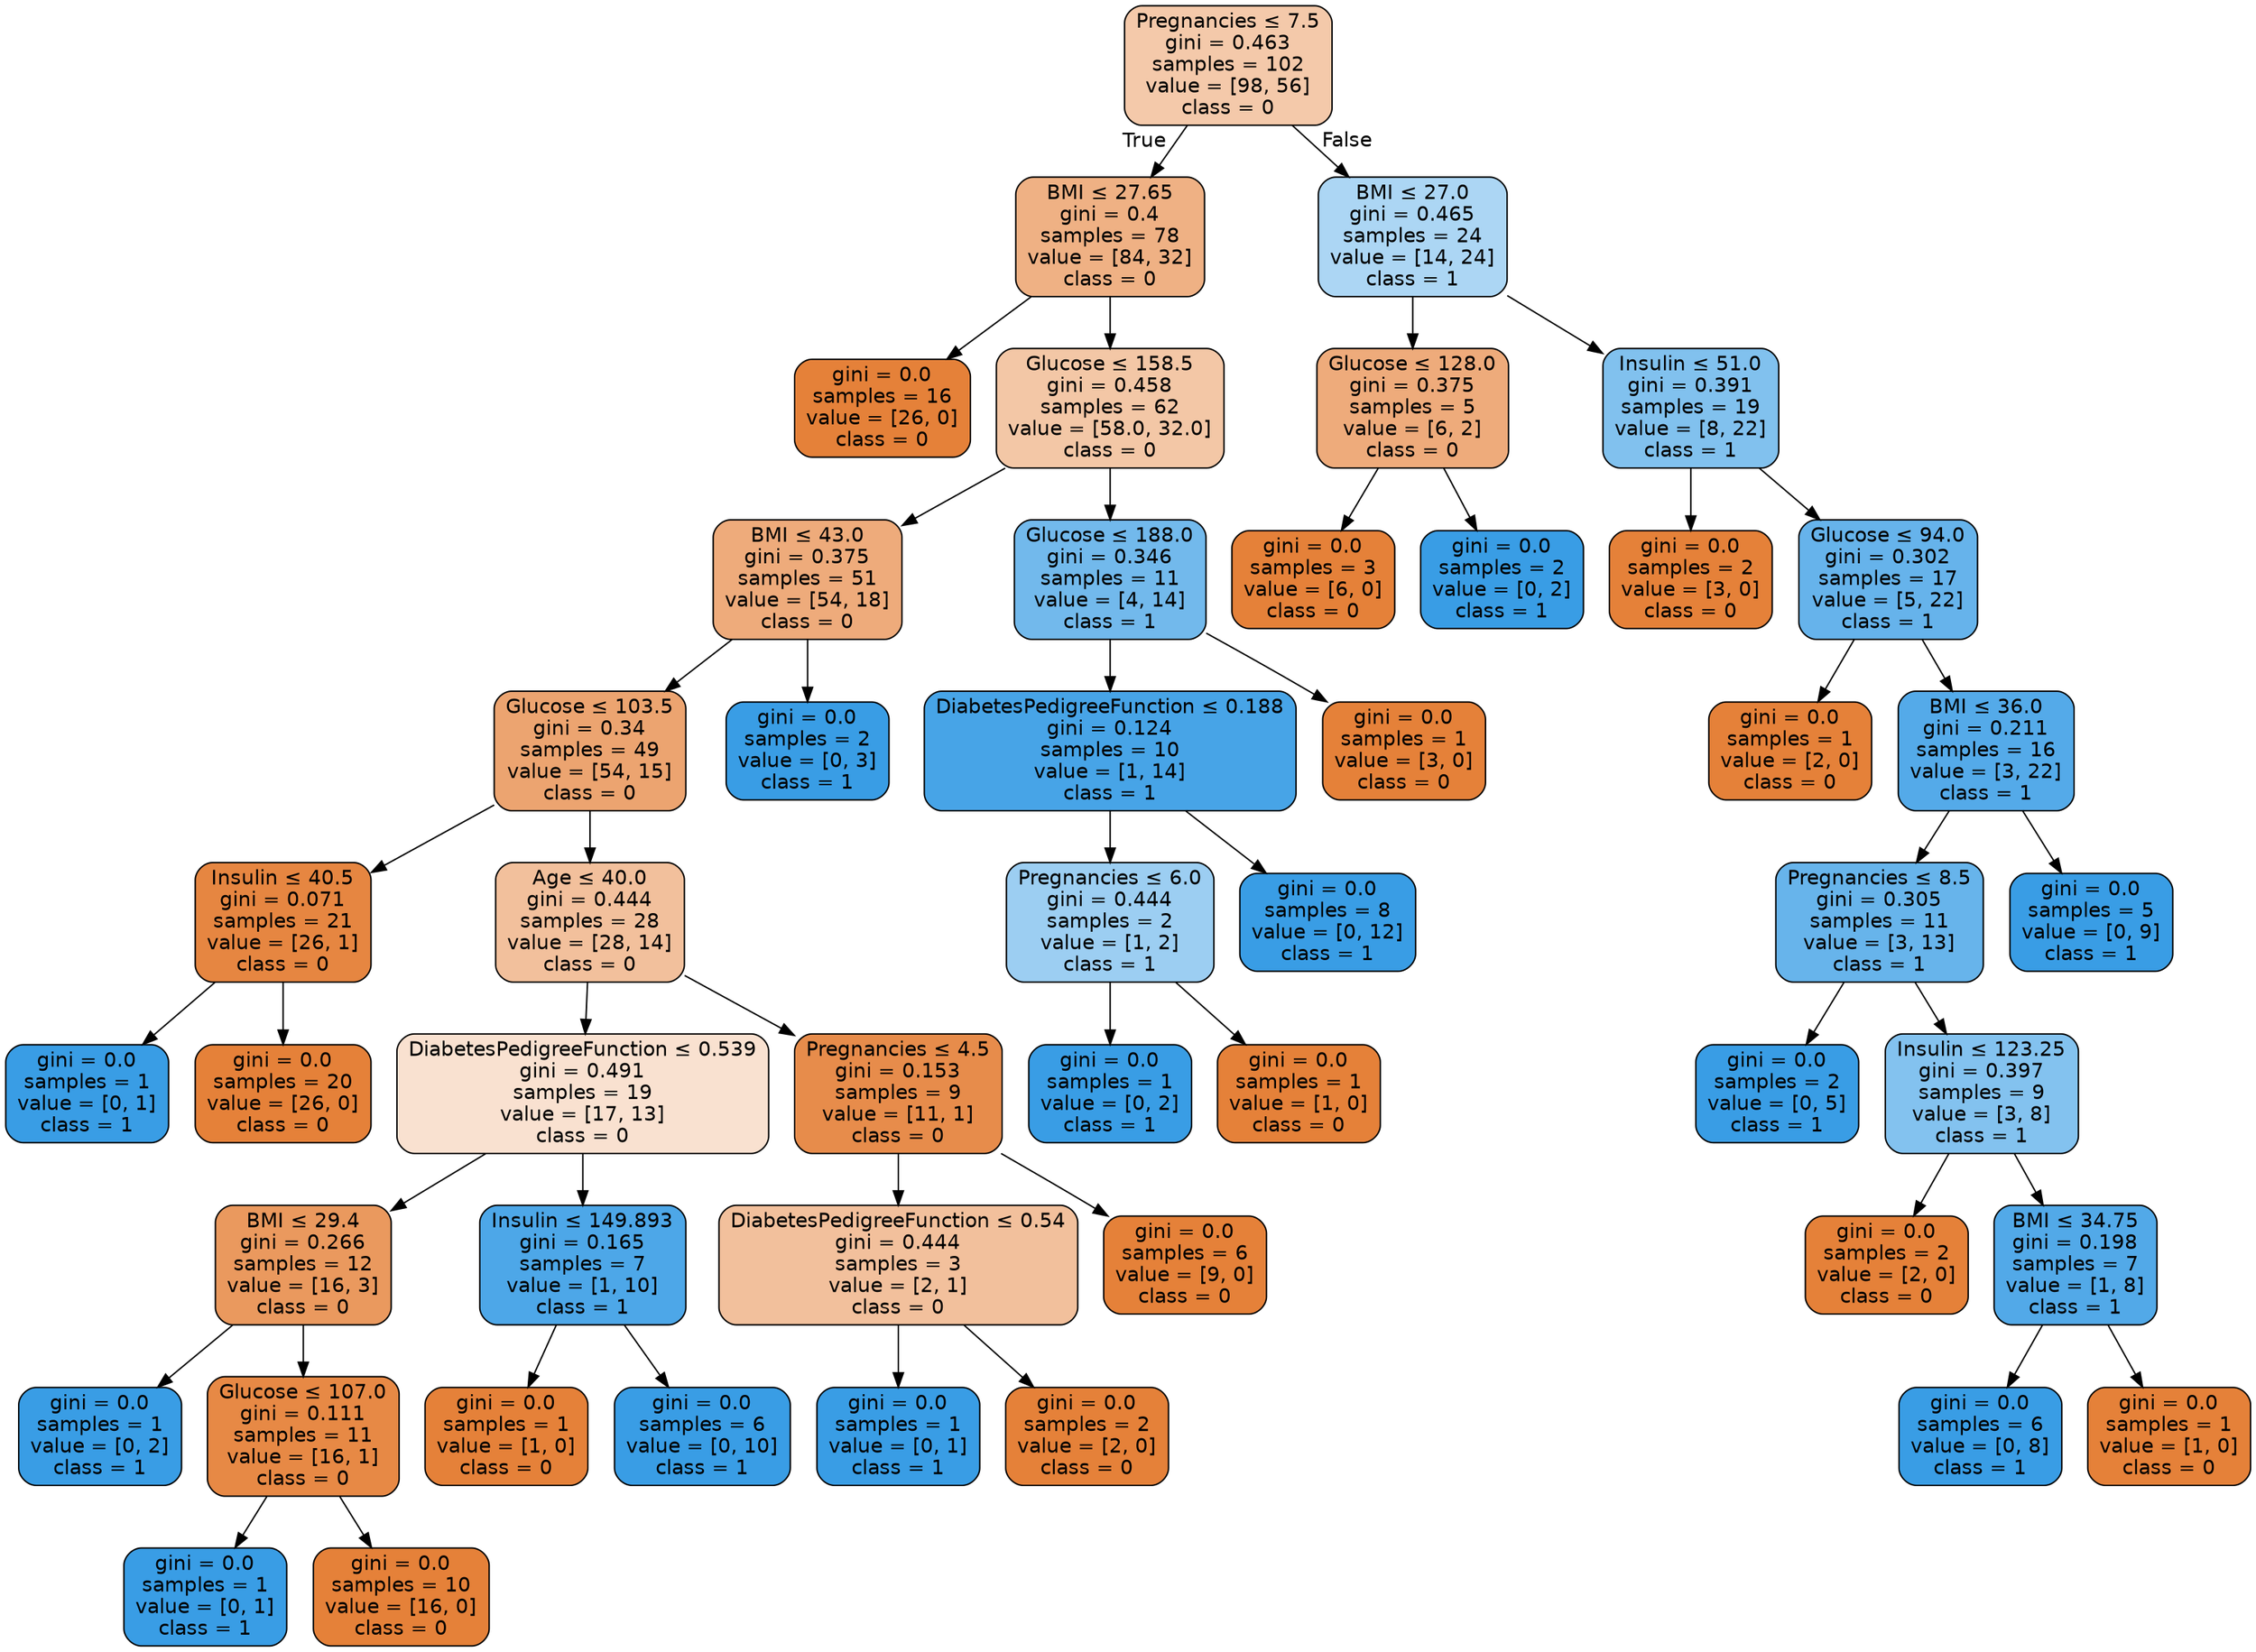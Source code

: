 digraph Tree {
node [shape=box, style="filled, rounded", color="black", fontname="helvetica"] ;
edge [fontname="helvetica"] ;
0 [label=<Pregnancies &le; 7.5<br/>gini = 0.463<br/>samples = 102<br/>value = [98, 56]<br/>class = 0>, fillcolor="#f4c9aa"] ;
1 [label=<BMI &le; 27.65<br/>gini = 0.4<br/>samples = 78<br/>value = [84, 32]<br/>class = 0>, fillcolor="#efb184"] ;
0 -> 1 [labeldistance=2.5, labelangle=45, headlabel="True"] ;
2 [label=<gini = 0.0<br/>samples = 16<br/>value = [26, 0]<br/>class = 0>, fillcolor="#e58139"] ;
1 -> 2 ;
3 [label=<Glucose &le; 158.5<br/>gini = 0.458<br/>samples = 62<br/>value = [58.0, 32.0]<br/>class = 0>, fillcolor="#f3c7a6"] ;
1 -> 3 ;
4 [label=<BMI &le; 43.0<br/>gini = 0.375<br/>samples = 51<br/>value = [54, 18]<br/>class = 0>, fillcolor="#eeab7b"] ;
3 -> 4 ;
5 [label=<Glucose &le; 103.5<br/>gini = 0.34<br/>samples = 49<br/>value = [54, 15]<br/>class = 0>, fillcolor="#eca470"] ;
4 -> 5 ;
6 [label=<Insulin &le; 40.5<br/>gini = 0.071<br/>samples = 21<br/>value = [26, 1]<br/>class = 0>, fillcolor="#e68641"] ;
5 -> 6 ;
7 [label=<gini = 0.0<br/>samples = 1<br/>value = [0, 1]<br/>class = 1>, fillcolor="#399de5"] ;
6 -> 7 ;
8 [label=<gini = 0.0<br/>samples = 20<br/>value = [26, 0]<br/>class = 0>, fillcolor="#e58139"] ;
6 -> 8 ;
9 [label=<Age &le; 40.0<br/>gini = 0.444<br/>samples = 28<br/>value = [28, 14]<br/>class = 0>, fillcolor="#f2c09c"] ;
5 -> 9 ;
10 [label=<DiabetesPedigreeFunction &le; 0.539<br/>gini = 0.491<br/>samples = 19<br/>value = [17, 13]<br/>class = 0>, fillcolor="#f9e1d0"] ;
9 -> 10 ;
11 [label=<BMI &le; 29.4<br/>gini = 0.266<br/>samples = 12<br/>value = [16, 3]<br/>class = 0>, fillcolor="#ea995e"] ;
10 -> 11 ;
12 [label=<gini = 0.0<br/>samples = 1<br/>value = [0, 2]<br/>class = 1>, fillcolor="#399de5"] ;
11 -> 12 ;
13 [label=<Glucose &le; 107.0<br/>gini = 0.111<br/>samples = 11<br/>value = [16, 1]<br/>class = 0>, fillcolor="#e78945"] ;
11 -> 13 ;
14 [label=<gini = 0.0<br/>samples = 1<br/>value = [0, 1]<br/>class = 1>, fillcolor="#399de5"] ;
13 -> 14 ;
15 [label=<gini = 0.0<br/>samples = 10<br/>value = [16, 0]<br/>class = 0>, fillcolor="#e58139"] ;
13 -> 15 ;
16 [label=<Insulin &le; 149.893<br/>gini = 0.165<br/>samples = 7<br/>value = [1, 10]<br/>class = 1>, fillcolor="#4da7e8"] ;
10 -> 16 ;
17 [label=<gini = 0.0<br/>samples = 1<br/>value = [1, 0]<br/>class = 0>, fillcolor="#e58139"] ;
16 -> 17 ;
18 [label=<gini = 0.0<br/>samples = 6<br/>value = [0, 10]<br/>class = 1>, fillcolor="#399de5"] ;
16 -> 18 ;
19 [label=<Pregnancies &le; 4.5<br/>gini = 0.153<br/>samples = 9<br/>value = [11, 1]<br/>class = 0>, fillcolor="#e78c4b"] ;
9 -> 19 ;
20 [label=<DiabetesPedigreeFunction &le; 0.54<br/>gini = 0.444<br/>samples = 3<br/>value = [2, 1]<br/>class = 0>, fillcolor="#f2c09c"] ;
19 -> 20 ;
21 [label=<gini = 0.0<br/>samples = 1<br/>value = [0, 1]<br/>class = 1>, fillcolor="#399de5"] ;
20 -> 21 ;
22 [label=<gini = 0.0<br/>samples = 2<br/>value = [2, 0]<br/>class = 0>, fillcolor="#e58139"] ;
20 -> 22 ;
23 [label=<gini = 0.0<br/>samples = 6<br/>value = [9, 0]<br/>class = 0>, fillcolor="#e58139"] ;
19 -> 23 ;
24 [label=<gini = 0.0<br/>samples = 2<br/>value = [0, 3]<br/>class = 1>, fillcolor="#399de5"] ;
4 -> 24 ;
25 [label=<Glucose &le; 188.0<br/>gini = 0.346<br/>samples = 11<br/>value = [4, 14]<br/>class = 1>, fillcolor="#72b9ec"] ;
3 -> 25 ;
26 [label=<DiabetesPedigreeFunction &le; 0.188<br/>gini = 0.124<br/>samples = 10<br/>value = [1, 14]<br/>class = 1>, fillcolor="#47a4e7"] ;
25 -> 26 ;
27 [label=<Pregnancies &le; 6.0<br/>gini = 0.444<br/>samples = 2<br/>value = [1, 2]<br/>class = 1>, fillcolor="#9ccef2"] ;
26 -> 27 ;
28 [label=<gini = 0.0<br/>samples = 1<br/>value = [0, 2]<br/>class = 1>, fillcolor="#399de5"] ;
27 -> 28 ;
29 [label=<gini = 0.0<br/>samples = 1<br/>value = [1, 0]<br/>class = 0>, fillcolor="#e58139"] ;
27 -> 29 ;
30 [label=<gini = 0.0<br/>samples = 8<br/>value = [0, 12]<br/>class = 1>, fillcolor="#399de5"] ;
26 -> 30 ;
31 [label=<gini = 0.0<br/>samples = 1<br/>value = [3, 0]<br/>class = 0>, fillcolor="#e58139"] ;
25 -> 31 ;
32 [label=<BMI &le; 27.0<br/>gini = 0.465<br/>samples = 24<br/>value = [14, 24]<br/>class = 1>, fillcolor="#acd6f4"] ;
0 -> 32 [labeldistance=2.5, labelangle=-45, headlabel="False"] ;
33 [label=<Glucose &le; 128.0<br/>gini = 0.375<br/>samples = 5<br/>value = [6, 2]<br/>class = 0>, fillcolor="#eeab7b"] ;
32 -> 33 ;
34 [label=<gini = 0.0<br/>samples = 3<br/>value = [6, 0]<br/>class = 0>, fillcolor="#e58139"] ;
33 -> 34 ;
35 [label=<gini = 0.0<br/>samples = 2<br/>value = [0, 2]<br/>class = 1>, fillcolor="#399de5"] ;
33 -> 35 ;
36 [label=<Insulin &le; 51.0<br/>gini = 0.391<br/>samples = 19<br/>value = [8, 22]<br/>class = 1>, fillcolor="#81c1ee"] ;
32 -> 36 ;
37 [label=<gini = 0.0<br/>samples = 2<br/>value = [3, 0]<br/>class = 0>, fillcolor="#e58139"] ;
36 -> 37 ;
38 [label=<Glucose &le; 94.0<br/>gini = 0.302<br/>samples = 17<br/>value = [5, 22]<br/>class = 1>, fillcolor="#66b3eb"] ;
36 -> 38 ;
39 [label=<gini = 0.0<br/>samples = 1<br/>value = [2, 0]<br/>class = 0>, fillcolor="#e58139"] ;
38 -> 39 ;
40 [label=<BMI &le; 36.0<br/>gini = 0.211<br/>samples = 16<br/>value = [3, 22]<br/>class = 1>, fillcolor="#54aae9"] ;
38 -> 40 ;
41 [label=<Pregnancies &le; 8.5<br/>gini = 0.305<br/>samples = 11<br/>value = [3, 13]<br/>class = 1>, fillcolor="#67b4eb"] ;
40 -> 41 ;
42 [label=<gini = 0.0<br/>samples = 2<br/>value = [0, 5]<br/>class = 1>, fillcolor="#399de5"] ;
41 -> 42 ;
43 [label=<Insulin &le; 123.25<br/>gini = 0.397<br/>samples = 9<br/>value = [3, 8]<br/>class = 1>, fillcolor="#83c2ef"] ;
41 -> 43 ;
44 [label=<gini = 0.0<br/>samples = 2<br/>value = [2, 0]<br/>class = 0>, fillcolor="#e58139"] ;
43 -> 44 ;
45 [label=<BMI &le; 34.75<br/>gini = 0.198<br/>samples = 7<br/>value = [1, 8]<br/>class = 1>, fillcolor="#52a9e8"] ;
43 -> 45 ;
46 [label=<gini = 0.0<br/>samples = 6<br/>value = [0, 8]<br/>class = 1>, fillcolor="#399de5"] ;
45 -> 46 ;
47 [label=<gini = 0.0<br/>samples = 1<br/>value = [1, 0]<br/>class = 0>, fillcolor="#e58139"] ;
45 -> 47 ;
48 [label=<gini = 0.0<br/>samples = 5<br/>value = [0, 9]<br/>class = 1>, fillcolor="#399de5"] ;
40 -> 48 ;
}